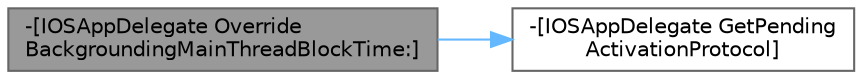 digraph "-[IOSAppDelegate OverrideBackgroundingMainThreadBlockTime:]"
{
 // INTERACTIVE_SVG=YES
 // LATEX_PDF_SIZE
  bgcolor="transparent";
  edge [fontname=Helvetica,fontsize=10,labelfontname=Helvetica,labelfontsize=10];
  node [fontname=Helvetica,fontsize=10,shape=box,height=0.2,width=0.4];
  rankdir="LR";
  Node1 [id="Node000001",label="-[IOSAppDelegate Override\lBackgroundingMainThreadBlockTime:]",height=0.2,width=0.4,color="gray40", fillcolor="grey60", style="filled", fontcolor="black",tooltip=" "];
  Node1 -> Node2 [id="edge1_Node000001_Node000002",color="steelblue1",style="solid",tooltip=" "];
  Node2 [id="Node000002",label="-[IOSAppDelegate GetPending\lActivationProtocol]",height=0.2,width=0.4,color="grey40", fillcolor="white", style="filled",URL="$d6/d94/interfaceIOSAppDelegate.html#afd1243e8a3e5c2047f0368b6e112aba4",tooltip=" "];
}
